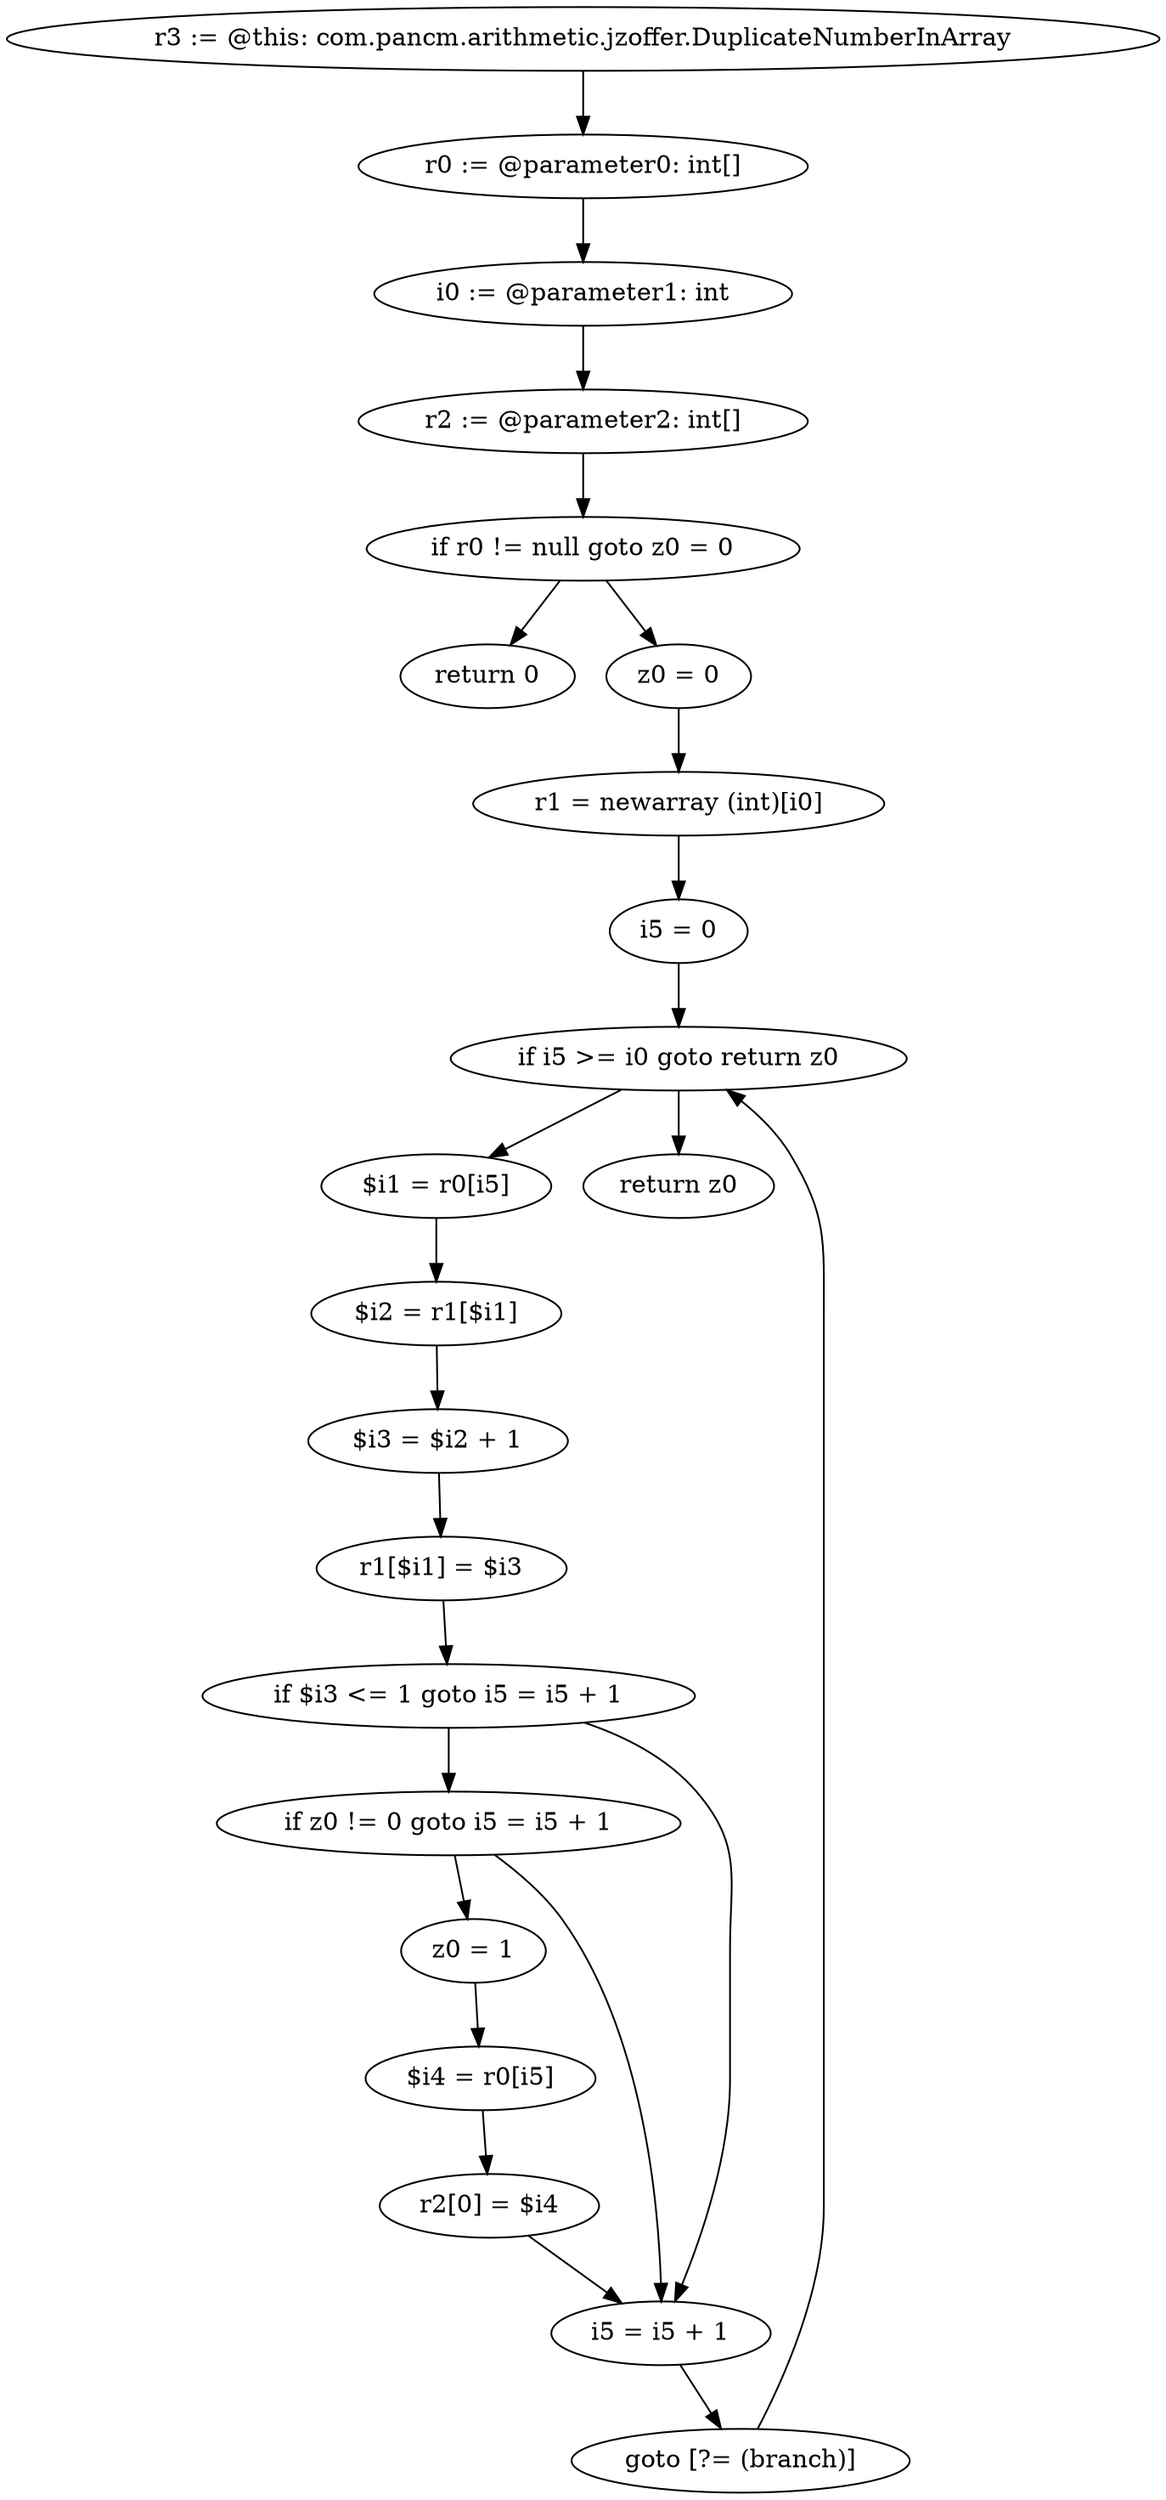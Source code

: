 digraph "unitGraph" {
    "r3 := @this: com.pancm.arithmetic.jzoffer.DuplicateNumberInArray"
    "r0 := @parameter0: int[]"
    "i0 := @parameter1: int"
    "r2 := @parameter2: int[]"
    "if r0 != null goto z0 = 0"
    "return 0"
    "z0 = 0"
    "r1 = newarray (int)[i0]"
    "i5 = 0"
    "if i5 >= i0 goto return z0"
    "$i1 = r0[i5]"
    "$i2 = r1[$i1]"
    "$i3 = $i2 + 1"
    "r1[$i1] = $i3"
    "if $i3 <= 1 goto i5 = i5 + 1"
    "if z0 != 0 goto i5 = i5 + 1"
    "z0 = 1"
    "$i4 = r0[i5]"
    "r2[0] = $i4"
    "i5 = i5 + 1"
    "goto [?= (branch)]"
    "return z0"
    "r3 := @this: com.pancm.arithmetic.jzoffer.DuplicateNumberInArray"->"r0 := @parameter0: int[]";
    "r0 := @parameter0: int[]"->"i0 := @parameter1: int";
    "i0 := @parameter1: int"->"r2 := @parameter2: int[]";
    "r2 := @parameter2: int[]"->"if r0 != null goto z0 = 0";
    "if r0 != null goto z0 = 0"->"return 0";
    "if r0 != null goto z0 = 0"->"z0 = 0";
    "z0 = 0"->"r1 = newarray (int)[i0]";
    "r1 = newarray (int)[i0]"->"i5 = 0";
    "i5 = 0"->"if i5 >= i0 goto return z0";
    "if i5 >= i0 goto return z0"->"$i1 = r0[i5]";
    "if i5 >= i0 goto return z0"->"return z0";
    "$i1 = r0[i5]"->"$i2 = r1[$i1]";
    "$i2 = r1[$i1]"->"$i3 = $i2 + 1";
    "$i3 = $i2 + 1"->"r1[$i1] = $i3";
    "r1[$i1] = $i3"->"if $i3 <= 1 goto i5 = i5 + 1";
    "if $i3 <= 1 goto i5 = i5 + 1"->"if z0 != 0 goto i5 = i5 + 1";
    "if $i3 <= 1 goto i5 = i5 + 1"->"i5 = i5 + 1";
    "if z0 != 0 goto i5 = i5 + 1"->"z0 = 1";
    "if z0 != 0 goto i5 = i5 + 1"->"i5 = i5 + 1";
    "z0 = 1"->"$i4 = r0[i5]";
    "$i4 = r0[i5]"->"r2[0] = $i4";
    "r2[0] = $i4"->"i5 = i5 + 1";
    "i5 = i5 + 1"->"goto [?= (branch)]";
    "goto [?= (branch)]"->"if i5 >= i0 goto return z0";
}
